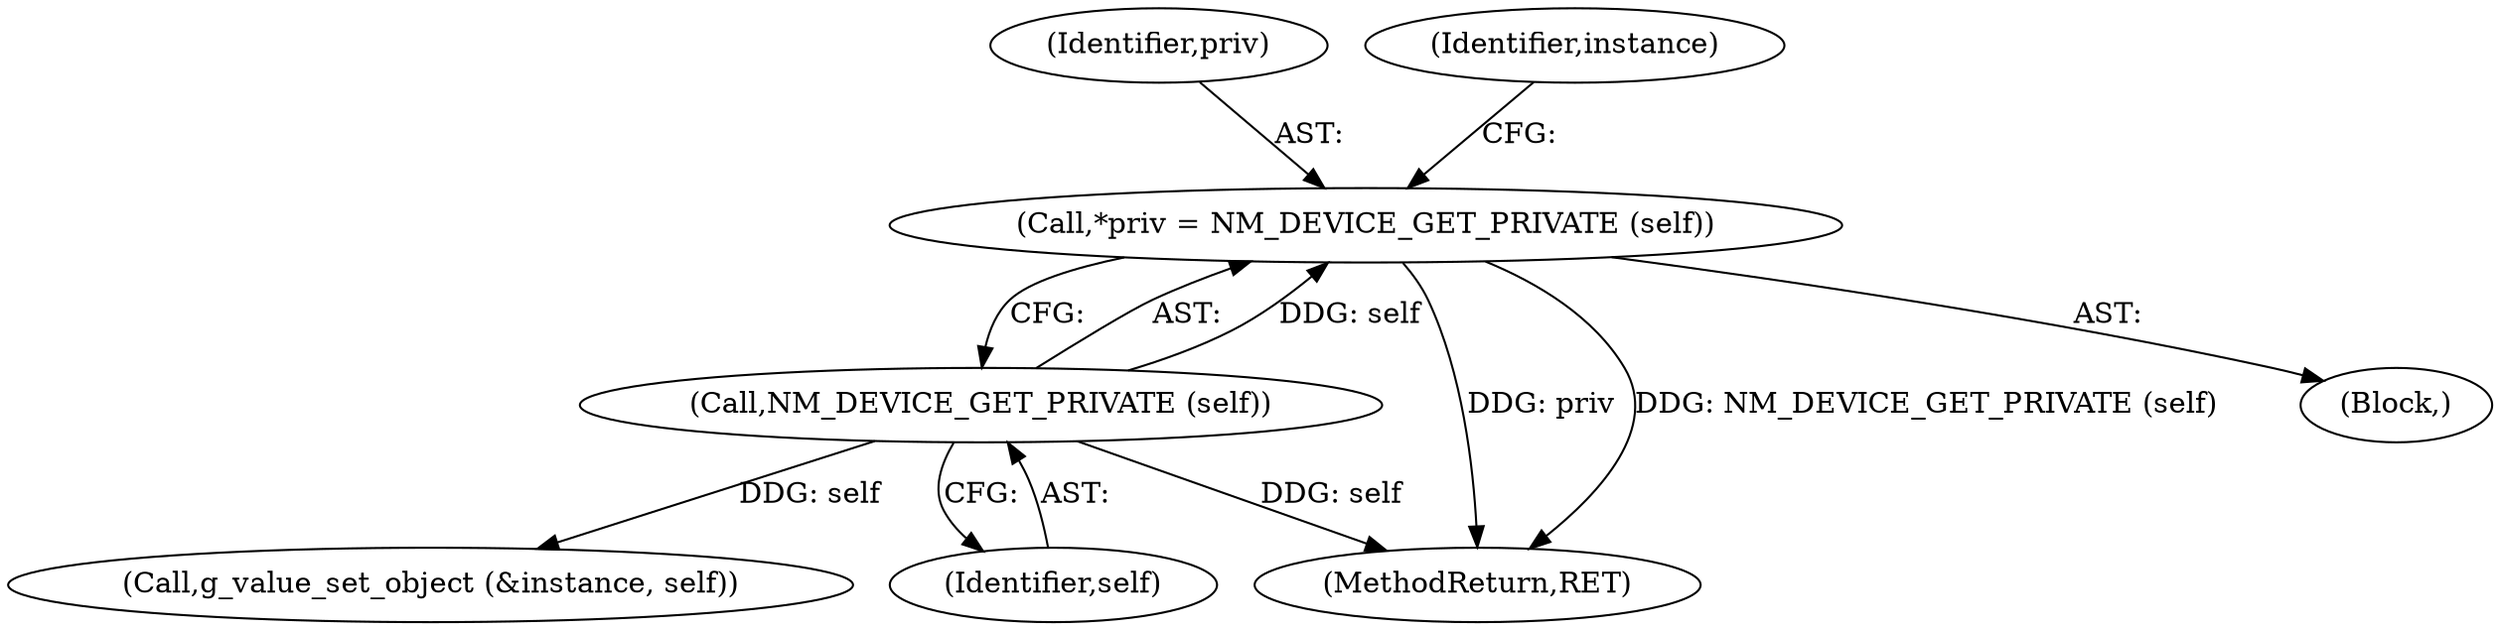 digraph "0_NetworkManager_d5fc88e573fa58b93034b04d35a2454f5d28cad9@pointer" {
"1002694" [label="(Call,*priv = NM_DEVICE_GET_PRIVATE (self))"];
"1002696" [label="(Call,NM_DEVICE_GET_PRIVATE (self))"];
"1002694" [label="(Call,*priv = NM_DEVICE_GET_PRIVATE (self))"];
"1002723" [label="(Call,g_value_set_object (&instance, self))"];
"1007368" [label="(MethodReturn,RET)"];
"1002695" [label="(Identifier,priv)"];
"1002696" [label="(Call,NM_DEVICE_GET_PRIVATE (self))"];
"1002700" [label="(Identifier,instance)"];
"1002692" [label="(Block,)"];
"1002697" [label="(Identifier,self)"];
"1002694" -> "1002692"  [label="AST: "];
"1002694" -> "1002696"  [label="CFG: "];
"1002695" -> "1002694"  [label="AST: "];
"1002696" -> "1002694"  [label="AST: "];
"1002700" -> "1002694"  [label="CFG: "];
"1002694" -> "1007368"  [label="DDG: priv"];
"1002694" -> "1007368"  [label="DDG: NM_DEVICE_GET_PRIVATE (self)"];
"1002696" -> "1002694"  [label="DDG: self"];
"1002696" -> "1002697"  [label="CFG: "];
"1002697" -> "1002696"  [label="AST: "];
"1002696" -> "1007368"  [label="DDG: self"];
"1002696" -> "1002723"  [label="DDG: self"];
}
